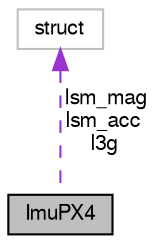 digraph "ImuPX4"
{
  edge [fontname="FreeSans",fontsize="10",labelfontname="FreeSans",labelfontsize="10"];
  node [fontname="FreeSans",fontsize="10",shape=record];
  Node1 [label="ImuPX4",height=0.2,width=0.4,color="black", fillcolor="grey75", style="filled", fontcolor="black"];
  Node2 -> Node1 [dir="back",color="darkorchid3",fontsize="10",style="dashed",label=" lsm_mag\nlsm_acc\nl3g" ,fontname="FreeSans"];
  Node2 [label="struct",height=0.2,width=0.4,color="grey75", fillcolor="white", style="filled"];
}
